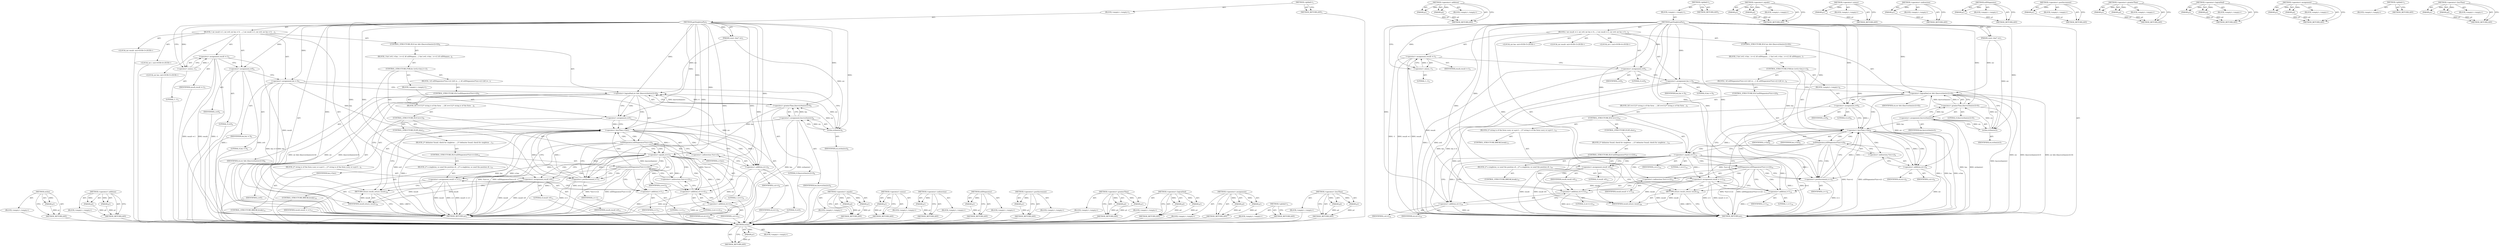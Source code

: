 digraph "&lt;operator&gt;.lessThan" {
vulnerable_118 [label=<(METHOD,strlen)>];
vulnerable_119 [label=<(PARAM,p1)>];
vulnerable_120 [label=<(BLOCK,&lt;empty&gt;,&lt;empty&gt;)>];
vulnerable_121 [label=<(METHOD_RETURN,ANY)>];
vulnerable_139 [label=<(METHOD,&lt;operator&gt;.addition)>];
vulnerable_140 [label=<(PARAM,p1)>];
vulnerable_141 [label=<(PARAM,p2)>];
vulnerable_142 [label=<(BLOCK,&lt;empty&gt;,&lt;empty&gt;)>];
vulnerable_143 [label=<(METHOD_RETURN,ANY)>];
vulnerable_6 [label=<(METHOD,&lt;global&gt;)<SUB>1</SUB>>];
vulnerable_7 [label=<(BLOCK,&lt;empty&gt;,&lt;empty&gt;)<SUB>1</SUB>>];
vulnerable_8 [label=<(METHOD,getSingletonPos)<SUB>1</SUB>>];
vulnerable_9 [label=<(PARAM,const char* str)<SUB>1</SUB>>];
vulnerable_10 [label=<(BLOCK,{
 	int result =-1;
 	int i=0;
 	int len = 0;
 ...,{
 	int result =-1;
 	int i=0;
 	int len = 0;
 ...)<SUB>2</SUB>>];
vulnerable_11 [label="<(LOCAL,int result: int)<SUB>3</SUB>>"];
vulnerable_12 [label=<(&lt;operator&gt;.assignment,result =-1)<SUB>3</SUB>>];
vulnerable_13 [label=<(IDENTIFIER,result,result =-1)<SUB>3</SUB>>];
vulnerable_14 [label=<(&lt;operator&gt;.minus,-1)<SUB>3</SUB>>];
vulnerable_15 [label=<(LITERAL,1,-1)<SUB>3</SUB>>];
vulnerable_16 [label="<(LOCAL,int i: int)<SUB>4</SUB>>"];
vulnerable_17 [label=<(&lt;operator&gt;.assignment,i=0)<SUB>4</SUB>>];
vulnerable_18 [label=<(IDENTIFIER,i,i=0)<SUB>4</SUB>>];
vulnerable_19 [label=<(LITERAL,0,i=0)<SUB>4</SUB>>];
vulnerable_20 [label="<(LOCAL,int len: int)<SUB>5</SUB>>"];
vulnerable_21 [label=<(&lt;operator&gt;.assignment,len = 0)<SUB>5</SUB>>];
vulnerable_22 [label=<(IDENTIFIER,len,len = 0)<SUB>5</SUB>>];
vulnerable_23 [label=<(LITERAL,0,len = 0)<SUB>5</SUB>>];
vulnerable_24 [label=<(CONTROL_STRUCTURE,IF,if (str &amp;&amp; ((len=strlen(str))&gt;0)))<SUB>6</SUB>>];
vulnerable_25 [label=<(&lt;operator&gt;.logicalAnd,str &amp;&amp; ((len=strlen(str))&gt;0))<SUB>6</SUB>>];
vulnerable_26 [label=<(IDENTIFIER,str,str &amp;&amp; ((len=strlen(str))&gt;0))<SUB>6</SUB>>];
vulnerable_27 [label=<(&lt;operator&gt;.greaterThan,(len=strlen(str))&gt;0)<SUB>6</SUB>>];
vulnerable_28 [label=<(&lt;operator&gt;.assignment,len=strlen(str))<SUB>6</SUB>>];
vulnerable_29 [label=<(IDENTIFIER,len,len=strlen(str))<SUB>6</SUB>>];
vulnerable_30 [label=<(strlen,strlen(str))<SUB>6</SUB>>];
vulnerable_31 [label=<(IDENTIFIER,str,strlen(str))<SUB>6</SUB>>];
vulnerable_32 [label=<(LITERAL,0,(len=strlen(str))&gt;0)<SUB>6</SUB>>];
vulnerable_33 [label=<(BLOCK,{
 		for( i=0; i&lt;len ; i++){
 			if( isIDSepara...,{
 		for( i=0; i&lt;len ; i++){
 			if( isIDSepara...)<SUB>6</SUB>>];
vulnerable_34 [label=<(CONTROL_STRUCTURE,FOR,for (i=0;i&lt;len;i++))<SUB>7</SUB>>];
vulnerable_35 [label=<(BLOCK,&lt;empty&gt;,&lt;empty&gt;)<SUB>7</SUB>>];
vulnerable_36 [label=<(&lt;operator&gt;.assignment,i=0)<SUB>7</SUB>>];
vulnerable_37 [label=<(IDENTIFIER,i,i=0)<SUB>7</SUB>>];
vulnerable_38 [label=<(LITERAL,0,i=0)<SUB>7</SUB>>];
vulnerable_39 [label=<(&lt;operator&gt;.lessThan,i&lt;len)<SUB>7</SUB>>];
vulnerable_40 [label=<(IDENTIFIER,i,i&lt;len)<SUB>7</SUB>>];
vulnerable_41 [label=<(IDENTIFIER,len,i&lt;len)<SUB>7</SUB>>];
vulnerable_42 [label=<(&lt;operator&gt;.postIncrement,i++)<SUB>7</SUB>>];
vulnerable_43 [label=<(IDENTIFIER,i,i++)<SUB>7</SUB>>];
vulnerable_44 [label=<(BLOCK,{
 			if( isIDSeparator(*(str+i)) ){
				if( i=...,{
 			if( isIDSeparator(*(str+i)) ){
				if( i=...)<SUB>7</SUB>>];
vulnerable_45 [label=<(CONTROL_STRUCTURE,IF,if (isIDSeparator(*(str+i))))<SUB>8</SUB>>];
vulnerable_46 [label=<(isIDSeparator,isIDSeparator(*(str+i)))<SUB>8</SUB>>];
vulnerable_47 [label=<(&lt;operator&gt;.indirection,*(str+i))<SUB>8</SUB>>];
vulnerable_48 [label=<(&lt;operator&gt;.addition,str+i)<SUB>8</SUB>>];
vulnerable_49 [label=<(IDENTIFIER,str,str+i)<SUB>8</SUB>>];
vulnerable_50 [label=<(IDENTIFIER,i,str+i)<SUB>8</SUB>>];
vulnerable_51 [label=<(BLOCK,{
				if( i==1){
					/* string is of the form ...,{
				if( i==1){
					/* string is of the form ...)<SUB>8</SUB>>];
vulnerable_52 [label=<(CONTROL_STRUCTURE,IF,if (i==1))<SUB>9</SUB>>];
vulnerable_53 [label=<(&lt;operator&gt;.equals,i==1)<SUB>9</SUB>>];
vulnerable_54 [label=<(IDENTIFIER,i,i==1)<SUB>9</SUB>>];
vulnerable_55 [label=<(LITERAL,1,i==1)<SUB>9</SUB>>];
vulnerable_56 [label=<(BLOCK,{
					/* string is of the form x-avy or a-prv1...,{
					/* string is of the form x-avy or a-prv1...)<SUB>9</SUB>>];
vulnerable_57 [label=<(&lt;operator&gt;.assignment,result =0)<SUB>11</SUB>>];
vulnerable_58 [label=<(IDENTIFIER,result,result =0)<SUB>11</SUB>>];
vulnerable_59 [label=<(LITERAL,0,result =0)<SUB>11</SUB>>];
vulnerable_60 [label=<(CONTROL_STRUCTURE,BREAK,break;)<SUB>12</SUB>>];
vulnerable_61 [label=<(CONTROL_STRUCTURE,ELSE,else)<SUB>13</SUB>>];
vulnerable_62 [label=<(BLOCK,{
					/* delimiter found; check for singleton ...,{
					/* delimiter found; check for singleton ...)<SUB>13</SUB>>];
vulnerable_63 [label=<(CONTROL_STRUCTURE,IF,if (isIDSeparator(*(str+i+2))))<SUB>15</SUB>>];
vulnerable_64 [label=<(isIDSeparator,isIDSeparator(*(str+i+2)))<SUB>15</SUB>>];
vulnerable_65 [label=<(&lt;operator&gt;.indirection,*(str+i+2))<SUB>15</SUB>>];
vulnerable_66 [label=<(&lt;operator&gt;.addition,str+i+2)<SUB>15</SUB>>];
vulnerable_67 [label=<(&lt;operator&gt;.addition,str+i)<SUB>15</SUB>>];
vulnerable_68 [label=<(IDENTIFIER,str,str+i)<SUB>15</SUB>>];
vulnerable_69 [label=<(IDENTIFIER,i,str+i)<SUB>15</SUB>>];
vulnerable_70 [label=<(LITERAL,2,str+i+2)<SUB>15</SUB>>];
vulnerable_71 [label=<(BLOCK,{
						/* a singleton; so send the position of...,{
						/* a singleton; so send the position of...)<SUB>15</SUB>>];
vulnerable_72 [label=<(&lt;operator&gt;.assignment,result = i+1)<SUB>17</SUB>>];
vulnerable_73 [label=<(IDENTIFIER,result,result = i+1)<SUB>17</SUB>>];
vulnerable_74 [label=<(&lt;operator&gt;.addition,i+1)<SUB>17</SUB>>];
vulnerable_75 [label=<(IDENTIFIER,i,i+1)<SUB>17</SUB>>];
vulnerable_76 [label=<(LITERAL,1,i+1)<SUB>17</SUB>>];
vulnerable_77 [label=<(CONTROL_STRUCTURE,BREAK,break;)<SUB>18</SUB>>];
vulnerable_78 [label=<(RETURN,return result;,return result;)<SUB>24</SUB>>];
vulnerable_79 [label=<(IDENTIFIER,result,return result;)<SUB>24</SUB>>];
vulnerable_80 [label=<(METHOD_RETURN,int)<SUB>1</SUB>>];
vulnerable_82 [label=<(METHOD_RETURN,ANY)<SUB>1</SUB>>];
vulnerable_144 [label=<(METHOD,&lt;operator&gt;.equals)>];
vulnerable_145 [label=<(PARAM,p1)>];
vulnerable_146 [label=<(PARAM,p2)>];
vulnerable_147 [label=<(BLOCK,&lt;empty&gt;,&lt;empty&gt;)>];
vulnerable_148 [label=<(METHOD_RETURN,ANY)>];
vulnerable_104 [label=<(METHOD,&lt;operator&gt;.minus)>];
vulnerable_105 [label=<(PARAM,p1)>];
vulnerable_106 [label=<(BLOCK,&lt;empty&gt;,&lt;empty&gt;)>];
vulnerable_107 [label=<(METHOD_RETURN,ANY)>];
vulnerable_135 [label=<(METHOD,&lt;operator&gt;.indirection)>];
vulnerable_136 [label=<(PARAM,p1)>];
vulnerable_137 [label=<(BLOCK,&lt;empty&gt;,&lt;empty&gt;)>];
vulnerable_138 [label=<(METHOD_RETURN,ANY)>];
vulnerable_131 [label=<(METHOD,isIDSeparator)>];
vulnerable_132 [label=<(PARAM,p1)>];
vulnerable_133 [label=<(BLOCK,&lt;empty&gt;,&lt;empty&gt;)>];
vulnerable_134 [label=<(METHOD_RETURN,ANY)>];
vulnerable_127 [label=<(METHOD,&lt;operator&gt;.postIncrement)>];
vulnerable_128 [label=<(PARAM,p1)>];
vulnerable_129 [label=<(BLOCK,&lt;empty&gt;,&lt;empty&gt;)>];
vulnerable_130 [label=<(METHOD_RETURN,ANY)>];
vulnerable_113 [label=<(METHOD,&lt;operator&gt;.greaterThan)>];
vulnerable_114 [label=<(PARAM,p1)>];
vulnerable_115 [label=<(PARAM,p2)>];
vulnerable_116 [label=<(BLOCK,&lt;empty&gt;,&lt;empty&gt;)>];
vulnerable_117 [label=<(METHOD_RETURN,ANY)>];
vulnerable_108 [label=<(METHOD,&lt;operator&gt;.logicalAnd)>];
vulnerable_109 [label=<(PARAM,p1)>];
vulnerable_110 [label=<(PARAM,p2)>];
vulnerable_111 [label=<(BLOCK,&lt;empty&gt;,&lt;empty&gt;)>];
vulnerable_112 [label=<(METHOD_RETURN,ANY)>];
vulnerable_99 [label=<(METHOD,&lt;operator&gt;.assignment)>];
vulnerable_100 [label=<(PARAM,p1)>];
vulnerable_101 [label=<(PARAM,p2)>];
vulnerable_102 [label=<(BLOCK,&lt;empty&gt;,&lt;empty&gt;)>];
vulnerable_103 [label=<(METHOD_RETURN,ANY)>];
vulnerable_93 [label=<(METHOD,&lt;global&gt;)<SUB>1</SUB>>];
vulnerable_94 [label=<(BLOCK,&lt;empty&gt;,&lt;empty&gt;)>];
vulnerable_95 [label=<(METHOD_RETURN,ANY)>];
vulnerable_122 [label=<(METHOD,&lt;operator&gt;.lessThan)>];
vulnerable_123 [label=<(PARAM,p1)>];
vulnerable_124 [label=<(PARAM,p2)>];
vulnerable_125 [label=<(BLOCK,&lt;empty&gt;,&lt;empty&gt;)>];
vulnerable_126 [label=<(METHOD_RETURN,ANY)>];
fixed_118 [label=<(METHOD,strlen)>];
fixed_119 [label=<(PARAM,p1)>];
fixed_120 [label=<(BLOCK,&lt;empty&gt;,&lt;empty&gt;)>];
fixed_121 [label=<(METHOD_RETURN,ANY)>];
fixed_139 [label=<(METHOD,&lt;operator&gt;.addition)>];
fixed_140 [label=<(PARAM,p1)>];
fixed_141 [label=<(PARAM,p2)>];
fixed_142 [label=<(BLOCK,&lt;empty&gt;,&lt;empty&gt;)>];
fixed_143 [label=<(METHOD_RETURN,ANY)>];
fixed_6 [label=<(METHOD,&lt;global&gt;)<SUB>1</SUB>>];
fixed_7 [label=<(BLOCK,&lt;empty&gt;,&lt;empty&gt;)<SUB>1</SUB>>];
fixed_8 [label=<(METHOD,getSingletonPos)<SUB>1</SUB>>];
fixed_9 [label=<(PARAM,const char* str)<SUB>1</SUB>>];
fixed_10 [label=<(BLOCK,{
 	int result =-1;
 	int i=0;
 	int len = 0;

...,{
 	int result =-1;
 	int i=0;
 	int len = 0;

...)<SUB>2</SUB>>];
fixed_11 [label="<(LOCAL,int result: int)<SUB>3</SUB>>"];
fixed_12 [label=<(&lt;operator&gt;.assignment,result =-1)<SUB>3</SUB>>];
fixed_13 [label=<(IDENTIFIER,result,result =-1)<SUB>3</SUB>>];
fixed_14 [label=<(&lt;operator&gt;.minus,-1)<SUB>3</SUB>>];
fixed_15 [label=<(LITERAL,1,-1)<SUB>3</SUB>>];
fixed_16 [label="<(LOCAL,int i: int)<SUB>4</SUB>>"];
fixed_17 [label=<(&lt;operator&gt;.assignment,i=0)<SUB>4</SUB>>];
fixed_18 [label=<(IDENTIFIER,i,i=0)<SUB>4</SUB>>];
fixed_19 [label=<(LITERAL,0,i=0)<SUB>4</SUB>>];
fixed_20 [label="<(LOCAL,int len: int)<SUB>5</SUB>>"];
fixed_21 [label=<(&lt;operator&gt;.assignment,len = 0)<SUB>5</SUB>>];
fixed_22 [label=<(IDENTIFIER,len,len = 0)<SUB>5</SUB>>];
fixed_23 [label=<(LITERAL,0,len = 0)<SUB>5</SUB>>];
fixed_24 [label=<(CONTROL_STRUCTURE,IF,if (str &amp;&amp; ((len=strlen(str))&gt;0)))<SUB>7</SUB>>];
fixed_25 [label=<(&lt;operator&gt;.logicalAnd,str &amp;&amp; ((len=strlen(str))&gt;0))<SUB>7</SUB>>];
fixed_26 [label=<(IDENTIFIER,str,str &amp;&amp; ((len=strlen(str))&gt;0))<SUB>7</SUB>>];
fixed_27 [label=<(&lt;operator&gt;.greaterThan,(len=strlen(str))&gt;0)<SUB>7</SUB>>];
fixed_28 [label=<(&lt;operator&gt;.assignment,len=strlen(str))<SUB>7</SUB>>];
fixed_29 [label=<(IDENTIFIER,len,len=strlen(str))<SUB>7</SUB>>];
fixed_30 [label=<(strlen,strlen(str))<SUB>7</SUB>>];
fixed_31 [label=<(IDENTIFIER,str,strlen(str))<SUB>7</SUB>>];
fixed_32 [label=<(LITERAL,0,(len=strlen(str))&gt;0)<SUB>7</SUB>>];
fixed_33 [label=<(BLOCK,{
 		for( i=0; i&lt;len ; i++){
 			if( isIDSepara...,{
 		for( i=0; i&lt;len ; i++){
 			if( isIDSepara...)<SUB>7</SUB>>];
fixed_34 [label=<(CONTROL_STRUCTURE,FOR,for (i=0;i&lt;len;i++))<SUB>8</SUB>>];
fixed_35 [label=<(BLOCK,&lt;empty&gt;,&lt;empty&gt;)<SUB>8</SUB>>];
fixed_36 [label=<(&lt;operator&gt;.assignment,i=0)<SUB>8</SUB>>];
fixed_37 [label=<(IDENTIFIER,i,i=0)<SUB>8</SUB>>];
fixed_38 [label=<(LITERAL,0,i=0)<SUB>8</SUB>>];
fixed_39 [label=<(&lt;operator&gt;.lessThan,i&lt;len)<SUB>8</SUB>>];
fixed_40 [label=<(IDENTIFIER,i,i&lt;len)<SUB>8</SUB>>];
fixed_41 [label=<(IDENTIFIER,len,i&lt;len)<SUB>8</SUB>>];
fixed_42 [label=<(&lt;operator&gt;.postIncrement,i++)<SUB>8</SUB>>];
fixed_43 [label=<(IDENTIFIER,i,i++)<SUB>8</SUB>>];
fixed_44 [label=<(BLOCK,{
 			if( isIDSeparator(*(str+i)) ){
				if( i=...,{
 			if( isIDSeparator(*(str+i)) ){
				if( i=...)<SUB>8</SUB>>];
fixed_45 [label=<(CONTROL_STRUCTURE,IF,if (isIDSeparator(*(str+i))))<SUB>9</SUB>>];
fixed_46 [label=<(isIDSeparator,isIDSeparator(*(str+i)))<SUB>9</SUB>>];
fixed_47 [label=<(&lt;operator&gt;.indirection,*(str+i))<SUB>9</SUB>>];
fixed_48 [label=<(&lt;operator&gt;.addition,str+i)<SUB>9</SUB>>];
fixed_49 [label=<(IDENTIFIER,str,str+i)<SUB>9</SUB>>];
fixed_50 [label=<(IDENTIFIER,i,str+i)<SUB>9</SUB>>];
fixed_51 [label=<(BLOCK,{
				if( i==1){
					/* string is of the form ...,{
				if( i==1){
					/* string is of the form ...)<SUB>9</SUB>>];
fixed_52 [label=<(CONTROL_STRUCTURE,IF,if (i==1))<SUB>10</SUB>>];
fixed_53 [label=<(&lt;operator&gt;.equals,i==1)<SUB>10</SUB>>];
fixed_54 [label=<(IDENTIFIER,i,i==1)<SUB>10</SUB>>];
fixed_55 [label=<(LITERAL,1,i==1)<SUB>10</SUB>>];
fixed_56 [label=<(BLOCK,{
					/* string is of the form x-avy or a-prv1...,{
					/* string is of the form x-avy or a-prv1...)<SUB>10</SUB>>];
fixed_57 [label=<(&lt;operator&gt;.assignment,result =0)<SUB>12</SUB>>];
fixed_58 [label=<(IDENTIFIER,result,result =0)<SUB>12</SUB>>];
fixed_59 [label=<(LITERAL,0,result =0)<SUB>12</SUB>>];
fixed_60 [label=<(CONTROL_STRUCTURE,BREAK,break;)<SUB>13</SUB>>];
fixed_61 [label=<(CONTROL_STRUCTURE,ELSE,else)<SUB>14</SUB>>];
fixed_62 [label=<(BLOCK,{
					/* delimiter found; check for singleton ...,{
					/* delimiter found; check for singleton ...)<SUB>14</SUB>>];
fixed_63 [label=<(CONTROL_STRUCTURE,IF,if (isIDSeparator(*(str+i+2))))<SUB>16</SUB>>];
fixed_64 [label=<(isIDSeparator,isIDSeparator(*(str+i+2)))<SUB>16</SUB>>];
fixed_65 [label=<(&lt;operator&gt;.indirection,*(str+i+2))<SUB>16</SUB>>];
fixed_66 [label=<(&lt;operator&gt;.addition,str+i+2)<SUB>16</SUB>>];
fixed_67 [label=<(&lt;operator&gt;.addition,str+i)<SUB>16</SUB>>];
fixed_68 [label=<(IDENTIFIER,str,str+i)<SUB>16</SUB>>];
fixed_69 [label=<(IDENTIFIER,i,str+i)<SUB>16</SUB>>];
fixed_70 [label=<(LITERAL,2,str+i+2)<SUB>16</SUB>>];
fixed_71 [label=<(BLOCK,{
						/* a singleton; so send the position of...,{
						/* a singleton; so send the position of...)<SUB>16</SUB>>];
fixed_72 [label=<(&lt;operator&gt;.assignment,result = i+1)<SUB>18</SUB>>];
fixed_73 [label=<(IDENTIFIER,result,result = i+1)<SUB>18</SUB>>];
fixed_74 [label=<(&lt;operator&gt;.addition,i+1)<SUB>18</SUB>>];
fixed_75 [label=<(IDENTIFIER,i,i+1)<SUB>18</SUB>>];
fixed_76 [label=<(LITERAL,1,i+1)<SUB>18</SUB>>];
fixed_77 [label=<(CONTROL_STRUCTURE,BREAK,break;)<SUB>19</SUB>>];
fixed_78 [label=<(RETURN,return result;,return result;)<SUB>26</SUB>>];
fixed_79 [label=<(IDENTIFIER,result,return result;)<SUB>26</SUB>>];
fixed_80 [label=<(METHOD_RETURN,int)<SUB>1</SUB>>];
fixed_82 [label=<(METHOD_RETURN,ANY)<SUB>1</SUB>>];
fixed_144 [label=<(METHOD,&lt;operator&gt;.equals)>];
fixed_145 [label=<(PARAM,p1)>];
fixed_146 [label=<(PARAM,p2)>];
fixed_147 [label=<(BLOCK,&lt;empty&gt;,&lt;empty&gt;)>];
fixed_148 [label=<(METHOD_RETURN,ANY)>];
fixed_104 [label=<(METHOD,&lt;operator&gt;.minus)>];
fixed_105 [label=<(PARAM,p1)>];
fixed_106 [label=<(BLOCK,&lt;empty&gt;,&lt;empty&gt;)>];
fixed_107 [label=<(METHOD_RETURN,ANY)>];
fixed_135 [label=<(METHOD,&lt;operator&gt;.indirection)>];
fixed_136 [label=<(PARAM,p1)>];
fixed_137 [label=<(BLOCK,&lt;empty&gt;,&lt;empty&gt;)>];
fixed_138 [label=<(METHOD_RETURN,ANY)>];
fixed_131 [label=<(METHOD,isIDSeparator)>];
fixed_132 [label=<(PARAM,p1)>];
fixed_133 [label=<(BLOCK,&lt;empty&gt;,&lt;empty&gt;)>];
fixed_134 [label=<(METHOD_RETURN,ANY)>];
fixed_127 [label=<(METHOD,&lt;operator&gt;.postIncrement)>];
fixed_128 [label=<(PARAM,p1)>];
fixed_129 [label=<(BLOCK,&lt;empty&gt;,&lt;empty&gt;)>];
fixed_130 [label=<(METHOD_RETURN,ANY)>];
fixed_113 [label=<(METHOD,&lt;operator&gt;.greaterThan)>];
fixed_114 [label=<(PARAM,p1)>];
fixed_115 [label=<(PARAM,p2)>];
fixed_116 [label=<(BLOCK,&lt;empty&gt;,&lt;empty&gt;)>];
fixed_117 [label=<(METHOD_RETURN,ANY)>];
fixed_108 [label=<(METHOD,&lt;operator&gt;.logicalAnd)>];
fixed_109 [label=<(PARAM,p1)>];
fixed_110 [label=<(PARAM,p2)>];
fixed_111 [label=<(BLOCK,&lt;empty&gt;,&lt;empty&gt;)>];
fixed_112 [label=<(METHOD_RETURN,ANY)>];
fixed_99 [label=<(METHOD,&lt;operator&gt;.assignment)>];
fixed_100 [label=<(PARAM,p1)>];
fixed_101 [label=<(PARAM,p2)>];
fixed_102 [label=<(BLOCK,&lt;empty&gt;,&lt;empty&gt;)>];
fixed_103 [label=<(METHOD_RETURN,ANY)>];
fixed_93 [label=<(METHOD,&lt;global&gt;)<SUB>1</SUB>>];
fixed_94 [label=<(BLOCK,&lt;empty&gt;,&lt;empty&gt;)>];
fixed_95 [label=<(METHOD_RETURN,ANY)>];
fixed_122 [label=<(METHOD,&lt;operator&gt;.lessThan)>];
fixed_123 [label=<(PARAM,p1)>];
fixed_124 [label=<(PARAM,p2)>];
fixed_125 [label=<(BLOCK,&lt;empty&gt;,&lt;empty&gt;)>];
fixed_126 [label=<(METHOD_RETURN,ANY)>];
vulnerable_118 -> vulnerable_119  [key=0, label="AST: "];
vulnerable_118 -> vulnerable_119  [key=1, label="DDG: "];
vulnerable_118 -> vulnerable_120  [key=0, label="AST: "];
vulnerable_118 -> vulnerable_121  [key=0, label="AST: "];
vulnerable_118 -> vulnerable_121  [key=1, label="CFG: "];
vulnerable_119 -> vulnerable_121  [key=0, label="DDG: p1"];
vulnerable_120 -> fixed_118  [key=0];
vulnerable_121 -> fixed_118  [key=0];
vulnerable_139 -> vulnerable_140  [key=0, label="AST: "];
vulnerable_139 -> vulnerable_140  [key=1, label="DDG: "];
vulnerable_139 -> vulnerable_142  [key=0, label="AST: "];
vulnerable_139 -> vulnerable_141  [key=0, label="AST: "];
vulnerable_139 -> vulnerable_141  [key=1, label="DDG: "];
vulnerable_139 -> vulnerable_143  [key=0, label="AST: "];
vulnerable_139 -> vulnerable_143  [key=1, label="CFG: "];
vulnerable_140 -> vulnerable_143  [key=0, label="DDG: p1"];
vulnerable_141 -> vulnerable_143  [key=0, label="DDG: p2"];
vulnerable_142 -> fixed_118  [key=0];
vulnerable_143 -> fixed_118  [key=0];
vulnerable_6 -> vulnerable_7  [key=0, label="AST: "];
vulnerable_6 -> vulnerable_82  [key=0, label="AST: "];
vulnerable_6 -> vulnerable_82  [key=1, label="CFG: "];
vulnerable_7 -> vulnerable_8  [key=0, label="AST: "];
vulnerable_8 -> vulnerable_9  [key=0, label="AST: "];
vulnerable_8 -> vulnerable_9  [key=1, label="DDG: "];
vulnerable_8 -> vulnerable_10  [key=0, label="AST: "];
vulnerable_8 -> vulnerable_80  [key=0, label="AST: "];
vulnerable_8 -> vulnerable_14  [key=0, label="CFG: "];
vulnerable_8 -> vulnerable_14  [key=1, label="DDG: "];
vulnerable_8 -> vulnerable_17  [key=0, label="DDG: "];
vulnerable_8 -> vulnerable_21  [key=0, label="DDG: "];
vulnerable_8 -> vulnerable_79  [key=0, label="DDG: "];
vulnerable_8 -> vulnerable_25  [key=0, label="DDG: "];
vulnerable_8 -> vulnerable_27  [key=0, label="DDG: "];
vulnerable_8 -> vulnerable_36  [key=0, label="DDG: "];
vulnerable_8 -> vulnerable_39  [key=0, label="DDG: "];
vulnerable_8 -> vulnerable_42  [key=0, label="DDG: "];
vulnerable_8 -> vulnerable_30  [key=0, label="DDG: "];
vulnerable_8 -> vulnerable_48  [key=0, label="DDG: "];
vulnerable_8 -> vulnerable_53  [key=0, label="DDG: "];
vulnerable_8 -> vulnerable_57  [key=0, label="DDG: "];
vulnerable_8 -> vulnerable_72  [key=0, label="DDG: "];
vulnerable_8 -> vulnerable_66  [key=0, label="DDG: "];
vulnerable_8 -> vulnerable_74  [key=0, label="DDG: "];
vulnerable_8 -> vulnerable_67  [key=0, label="DDG: "];
vulnerable_9 -> vulnerable_25  [key=0, label="DDG: str"];
vulnerable_9 -> vulnerable_30  [key=0, label="DDG: str"];
vulnerable_10 -> vulnerable_11  [key=0, label="AST: "];
vulnerable_10 -> vulnerable_12  [key=0, label="AST: "];
vulnerable_10 -> vulnerable_16  [key=0, label="AST: "];
vulnerable_10 -> vulnerable_17  [key=0, label="AST: "];
vulnerable_10 -> vulnerable_20  [key=0, label="AST: "];
vulnerable_10 -> vulnerable_21  [key=0, label="AST: "];
vulnerable_10 -> vulnerable_24  [key=0, label="AST: "];
vulnerable_10 -> vulnerable_78  [key=0, label="AST: "];
vulnerable_11 -> fixed_118  [key=0];
vulnerable_12 -> vulnerable_13  [key=0, label="AST: "];
vulnerable_12 -> vulnerable_14  [key=0, label="AST: "];
vulnerable_12 -> vulnerable_17  [key=0, label="CFG: "];
vulnerable_12 -> vulnerable_80  [key=0, label="DDG: result"];
vulnerable_12 -> vulnerable_80  [key=1, label="DDG: -1"];
vulnerable_12 -> vulnerable_80  [key=2, label="DDG: result =-1"];
vulnerable_12 -> vulnerable_79  [key=0, label="DDG: result"];
vulnerable_13 -> fixed_118  [key=0];
vulnerable_14 -> vulnerable_15  [key=0, label="AST: "];
vulnerable_14 -> vulnerable_12  [key=0, label="CFG: "];
vulnerable_14 -> vulnerable_12  [key=1, label="DDG: 1"];
vulnerable_15 -> fixed_118  [key=0];
vulnerable_16 -> fixed_118  [key=0];
vulnerable_17 -> vulnerable_18  [key=0, label="AST: "];
vulnerable_17 -> vulnerable_19  [key=0, label="AST: "];
vulnerable_17 -> vulnerable_21  [key=0, label="CFG: "];
vulnerable_17 -> vulnerable_80  [key=0, label="DDG: i"];
vulnerable_17 -> vulnerable_80  [key=1, label="DDG: i=0"];
vulnerable_18 -> fixed_118  [key=0];
vulnerable_19 -> fixed_118  [key=0];
vulnerable_20 -> fixed_118  [key=0];
vulnerable_21 -> vulnerable_22  [key=0, label="AST: "];
vulnerable_21 -> vulnerable_23  [key=0, label="AST: "];
vulnerable_21 -> vulnerable_25  [key=0, label="CFG: "];
vulnerable_21 -> vulnerable_30  [key=0, label="CFG: "];
vulnerable_21 -> vulnerable_80  [key=0, label="DDG: len"];
vulnerable_21 -> vulnerable_80  [key=1, label="DDG: len = 0"];
vulnerable_21 -> vulnerable_39  [key=0, label="DDG: len"];
vulnerable_22 -> fixed_118  [key=0];
vulnerable_23 -> fixed_118  [key=0];
vulnerable_24 -> vulnerable_25  [key=0, label="AST: "];
vulnerable_24 -> vulnerable_33  [key=0, label="AST: "];
vulnerable_25 -> vulnerable_26  [key=0, label="AST: "];
vulnerable_25 -> vulnerable_27  [key=0, label="AST: "];
vulnerable_25 -> vulnerable_36  [key=0, label="CFG: "];
vulnerable_25 -> vulnerable_36  [key=1, label="CDG: "];
vulnerable_25 -> vulnerable_78  [key=0, label="CFG: "];
vulnerable_25 -> vulnerable_80  [key=0, label="DDG: str"];
vulnerable_25 -> vulnerable_80  [key=1, label="DDG: (len=strlen(str))&gt;0"];
vulnerable_25 -> vulnerable_80  [key=2, label="DDG: str &amp;&amp; ((len=strlen(str))&gt;0)"];
vulnerable_25 -> vulnerable_48  [key=0, label="DDG: str"];
vulnerable_25 -> vulnerable_39  [key=0, label="CDG: "];
vulnerable_26 -> fixed_118  [key=0];
vulnerable_27 -> vulnerable_28  [key=0, label="AST: "];
vulnerable_27 -> vulnerable_32  [key=0, label="AST: "];
vulnerable_27 -> vulnerable_25  [key=0, label="CFG: "];
vulnerable_27 -> vulnerable_25  [key=1, label="DDG: len=strlen(str)"];
vulnerable_27 -> vulnerable_25  [key=2, label="DDG: 0"];
vulnerable_27 -> vulnerable_80  [key=0, label="DDG: len=strlen(str)"];
vulnerable_28 -> vulnerable_29  [key=0, label="AST: "];
vulnerable_28 -> vulnerable_30  [key=0, label="AST: "];
vulnerable_28 -> vulnerable_27  [key=0, label="CFG: "];
vulnerable_28 -> vulnerable_27  [key=1, label="DDG: len"];
vulnerable_28 -> vulnerable_80  [key=0, label="DDG: len"];
vulnerable_28 -> vulnerable_80  [key=1, label="DDG: strlen(str)"];
vulnerable_28 -> vulnerable_39  [key=0, label="DDG: len"];
vulnerable_29 -> fixed_118  [key=0];
vulnerable_30 -> vulnerable_31  [key=0, label="AST: "];
vulnerable_30 -> vulnerable_28  [key=0, label="CFG: "];
vulnerable_30 -> vulnerable_28  [key=1, label="DDG: str"];
vulnerable_30 -> vulnerable_25  [key=0, label="DDG: str"];
vulnerable_30 -> vulnerable_27  [key=0, label="DDG: str"];
vulnerable_31 -> fixed_118  [key=0];
vulnerable_32 -> fixed_118  [key=0];
vulnerable_33 -> vulnerable_34  [key=0, label="AST: "];
vulnerable_34 -> vulnerable_35  [key=0, label="AST: "];
vulnerable_34 -> vulnerable_39  [key=0, label="AST: "];
vulnerable_34 -> vulnerable_42  [key=0, label="AST: "];
vulnerable_34 -> vulnerable_44  [key=0, label="AST: "];
vulnerable_35 -> vulnerable_36  [key=0, label="AST: "];
vulnerable_36 -> vulnerable_37  [key=0, label="AST: "];
vulnerable_36 -> vulnerable_38  [key=0, label="AST: "];
vulnerable_36 -> vulnerable_39  [key=0, label="CFG: "];
vulnerable_36 -> vulnerable_39  [key=1, label="DDG: i"];
vulnerable_36 -> vulnerable_80  [key=0, label="DDG: i=0"];
vulnerable_37 -> fixed_118  [key=0];
vulnerable_38 -> fixed_118  [key=0];
vulnerable_39 -> vulnerable_40  [key=0, label="AST: "];
vulnerable_39 -> vulnerable_41  [key=0, label="AST: "];
vulnerable_39 -> vulnerable_48  [key=0, label="CFG: "];
vulnerable_39 -> vulnerable_48  [key=1, label="DDG: i"];
vulnerable_39 -> vulnerable_48  [key=2, label="CDG: "];
vulnerable_39 -> vulnerable_78  [key=0, label="CFG: "];
vulnerable_39 -> vulnerable_80  [key=0, label="DDG: i"];
vulnerable_39 -> vulnerable_80  [key=1, label="DDG: len"];
vulnerable_39 -> vulnerable_80  [key=2, label="DDG: i&lt;len"];
vulnerable_39 -> vulnerable_42  [key=0, label="DDG: i"];
vulnerable_39 -> vulnerable_53  [key=0, label="DDG: i"];
vulnerable_39 -> vulnerable_47  [key=0, label="CDG: "];
vulnerable_39 -> vulnerable_46  [key=0, label="CDG: "];
vulnerable_40 -> fixed_118  [key=0];
vulnerable_41 -> fixed_118  [key=0];
vulnerable_42 -> vulnerable_43  [key=0, label="AST: "];
vulnerable_42 -> vulnerable_39  [key=0, label="CFG: "];
vulnerable_42 -> vulnerable_39  [key=1, label="DDG: i"];
vulnerable_42 -> vulnerable_80  [key=0, label="DDG: i++"];
vulnerable_43 -> fixed_118  [key=0];
vulnerable_44 -> vulnerable_45  [key=0, label="AST: "];
vulnerable_45 -> vulnerable_46  [key=0, label="AST: "];
vulnerable_45 -> vulnerable_51  [key=0, label="AST: "];
vulnerable_46 -> vulnerable_47  [key=0, label="AST: "];
vulnerable_46 -> vulnerable_53  [key=0, label="CFG: "];
vulnerable_46 -> vulnerable_53  [key=1, label="CDG: "];
vulnerable_46 -> vulnerable_42  [key=0, label="CFG: "];
vulnerable_46 -> vulnerable_42  [key=1, label="CDG: "];
vulnerable_46 -> vulnerable_80  [key=0, label="DDG: *(str+i)"];
vulnerable_46 -> vulnerable_80  [key=1, label="DDG: isIDSeparator(*(str+i))"];
vulnerable_46 -> vulnerable_66  [key=0, label="DDG: *(str+i)"];
vulnerable_46 -> vulnerable_39  [key=0, label="CDG: "];
vulnerable_47 -> vulnerable_48  [key=0, label="AST: "];
vulnerable_47 -> vulnerable_46  [key=0, label="CFG: "];
vulnerable_48 -> vulnerable_49  [key=0, label="AST: "];
vulnerable_48 -> vulnerable_50  [key=0, label="AST: "];
vulnerable_48 -> vulnerable_47  [key=0, label="CFG: "];
vulnerable_48 -> vulnerable_80  [key=0, label="DDG: str"];
vulnerable_49 -> fixed_118  [key=0];
vulnerable_50 -> fixed_118  [key=0];
vulnerable_51 -> vulnerable_52  [key=0, label="AST: "];
vulnerable_52 -> vulnerable_53  [key=0, label="AST: "];
vulnerable_52 -> vulnerable_56  [key=0, label="AST: "];
vulnerable_52 -> vulnerable_61  [key=0, label="AST: "];
vulnerable_53 -> vulnerable_54  [key=0, label="AST: "];
vulnerable_53 -> vulnerable_55  [key=0, label="AST: "];
vulnerable_53 -> vulnerable_57  [key=0, label="CFG: "];
vulnerable_53 -> vulnerable_57  [key=1, label="CDG: "];
vulnerable_53 -> vulnerable_67  [key=0, label="CFG: "];
vulnerable_53 -> vulnerable_67  [key=1, label="DDG: i"];
vulnerable_53 -> vulnerable_67  [key=2, label="CDG: "];
vulnerable_53 -> vulnerable_80  [key=0, label="DDG: i"];
vulnerable_53 -> vulnerable_80  [key=1, label="DDG: i==1"];
vulnerable_53 -> vulnerable_42  [key=0, label="DDG: i"];
vulnerable_53 -> vulnerable_72  [key=0, label="DDG: i"];
vulnerable_53 -> vulnerable_66  [key=0, label="DDG: i"];
vulnerable_53 -> vulnerable_66  [key=1, label="CDG: "];
vulnerable_53 -> vulnerable_74  [key=0, label="DDG: i"];
vulnerable_53 -> vulnerable_64  [key=0, label="CDG: "];
vulnerable_53 -> vulnerable_65  [key=0, label="CDG: "];
vulnerable_54 -> fixed_118  [key=0];
vulnerable_55 -> fixed_118  [key=0];
vulnerable_56 -> vulnerable_57  [key=0, label="AST: "];
vulnerable_56 -> vulnerable_60  [key=0, label="AST: "];
vulnerable_57 -> vulnerable_58  [key=0, label="AST: "];
vulnerable_57 -> vulnerable_59  [key=0, label="AST: "];
vulnerable_57 -> vulnerable_78  [key=0, label="CFG: "];
vulnerable_57 -> vulnerable_80  [key=0, label="DDG: result"];
vulnerable_57 -> vulnerable_80  [key=1, label="DDG: result =0"];
vulnerable_57 -> vulnerable_79  [key=0, label="DDG: result"];
vulnerable_58 -> fixed_118  [key=0];
vulnerable_59 -> fixed_118  [key=0];
vulnerable_60 -> fixed_118  [key=0];
vulnerable_61 -> vulnerable_62  [key=0, label="AST: "];
vulnerable_62 -> vulnerable_63  [key=0, label="AST: "];
vulnerable_63 -> vulnerable_64  [key=0, label="AST: "];
vulnerable_63 -> vulnerable_71  [key=0, label="AST: "];
vulnerable_64 -> vulnerable_65  [key=0, label="AST: "];
vulnerable_64 -> vulnerable_74  [key=0, label="CFG: "];
vulnerable_64 -> vulnerable_74  [key=1, label="CDG: "];
vulnerable_64 -> vulnerable_42  [key=0, label="CFG: "];
vulnerable_64 -> vulnerable_42  [key=1, label="CDG: "];
vulnerable_64 -> vulnerable_80  [key=0, label="DDG: *(str+i+2)"];
vulnerable_64 -> vulnerable_80  [key=1, label="DDG: isIDSeparator(*(str+i+2))"];
vulnerable_64 -> vulnerable_72  [key=0, label="CDG: "];
vulnerable_64 -> vulnerable_39  [key=0, label="CDG: "];
vulnerable_65 -> vulnerable_66  [key=0, label="AST: "];
vulnerable_65 -> vulnerable_64  [key=0, label="CFG: "];
vulnerable_66 -> vulnerable_67  [key=0, label="AST: "];
vulnerable_66 -> vulnerable_70  [key=0, label="AST: "];
vulnerable_66 -> vulnerable_65  [key=0, label="CFG: "];
vulnerable_66 -> vulnerable_80  [key=0, label="DDG: str+i"];
vulnerable_67 -> vulnerable_68  [key=0, label="AST: "];
vulnerable_67 -> vulnerable_69  [key=0, label="AST: "];
vulnerable_67 -> vulnerable_66  [key=0, label="CFG: "];
vulnerable_67 -> vulnerable_80  [key=0, label="DDG: str"];
vulnerable_68 -> fixed_118  [key=0];
vulnerable_69 -> fixed_118  [key=0];
vulnerable_70 -> fixed_118  [key=0];
vulnerable_71 -> vulnerable_72  [key=0, label="AST: "];
vulnerable_71 -> vulnerable_77  [key=0, label="AST: "];
vulnerable_72 -> vulnerable_73  [key=0, label="AST: "];
vulnerable_72 -> vulnerable_74  [key=0, label="AST: "];
vulnerable_72 -> vulnerable_78  [key=0, label="CFG: "];
vulnerable_72 -> vulnerable_80  [key=0, label="DDG: result"];
vulnerable_72 -> vulnerable_80  [key=1, label="DDG: i+1"];
vulnerable_72 -> vulnerable_80  [key=2, label="DDG: result = i+1"];
vulnerable_72 -> vulnerable_79  [key=0, label="DDG: result"];
vulnerable_73 -> fixed_118  [key=0];
vulnerable_74 -> vulnerable_75  [key=0, label="AST: "];
vulnerable_74 -> vulnerable_76  [key=0, label="AST: "];
vulnerable_74 -> vulnerable_72  [key=0, label="CFG: "];
vulnerable_74 -> vulnerable_80  [key=0, label="DDG: i"];
vulnerable_75 -> fixed_118  [key=0];
vulnerable_76 -> fixed_118  [key=0];
vulnerable_77 -> fixed_118  [key=0];
vulnerable_78 -> vulnerable_79  [key=0, label="AST: "];
vulnerable_78 -> vulnerable_80  [key=0, label="CFG: "];
vulnerable_78 -> vulnerable_80  [key=1, label="DDG: &lt;RET&gt;"];
vulnerable_79 -> vulnerable_78  [key=0, label="DDG: result"];
vulnerable_80 -> fixed_118  [key=0];
vulnerable_82 -> fixed_118  [key=0];
vulnerable_144 -> vulnerable_145  [key=0, label="AST: "];
vulnerable_144 -> vulnerable_145  [key=1, label="DDG: "];
vulnerable_144 -> vulnerable_147  [key=0, label="AST: "];
vulnerable_144 -> vulnerable_146  [key=0, label="AST: "];
vulnerable_144 -> vulnerable_146  [key=1, label="DDG: "];
vulnerable_144 -> vulnerable_148  [key=0, label="AST: "];
vulnerable_144 -> vulnerable_148  [key=1, label="CFG: "];
vulnerable_145 -> vulnerable_148  [key=0, label="DDG: p1"];
vulnerable_146 -> vulnerable_148  [key=0, label="DDG: p2"];
vulnerable_147 -> fixed_118  [key=0];
vulnerable_148 -> fixed_118  [key=0];
vulnerable_104 -> vulnerable_105  [key=0, label="AST: "];
vulnerable_104 -> vulnerable_105  [key=1, label="DDG: "];
vulnerable_104 -> vulnerable_106  [key=0, label="AST: "];
vulnerable_104 -> vulnerable_107  [key=0, label="AST: "];
vulnerable_104 -> vulnerable_107  [key=1, label="CFG: "];
vulnerable_105 -> vulnerable_107  [key=0, label="DDG: p1"];
vulnerable_106 -> fixed_118  [key=0];
vulnerable_107 -> fixed_118  [key=0];
vulnerable_135 -> vulnerable_136  [key=0, label="AST: "];
vulnerable_135 -> vulnerable_136  [key=1, label="DDG: "];
vulnerable_135 -> vulnerable_137  [key=0, label="AST: "];
vulnerable_135 -> vulnerable_138  [key=0, label="AST: "];
vulnerable_135 -> vulnerable_138  [key=1, label="CFG: "];
vulnerable_136 -> vulnerable_138  [key=0, label="DDG: p1"];
vulnerable_137 -> fixed_118  [key=0];
vulnerable_138 -> fixed_118  [key=0];
vulnerable_131 -> vulnerable_132  [key=0, label="AST: "];
vulnerable_131 -> vulnerable_132  [key=1, label="DDG: "];
vulnerable_131 -> vulnerable_133  [key=0, label="AST: "];
vulnerable_131 -> vulnerable_134  [key=0, label="AST: "];
vulnerable_131 -> vulnerable_134  [key=1, label="CFG: "];
vulnerable_132 -> vulnerable_134  [key=0, label="DDG: p1"];
vulnerable_133 -> fixed_118  [key=0];
vulnerable_134 -> fixed_118  [key=0];
vulnerable_127 -> vulnerable_128  [key=0, label="AST: "];
vulnerable_127 -> vulnerable_128  [key=1, label="DDG: "];
vulnerable_127 -> vulnerable_129  [key=0, label="AST: "];
vulnerable_127 -> vulnerable_130  [key=0, label="AST: "];
vulnerable_127 -> vulnerable_130  [key=1, label="CFG: "];
vulnerable_128 -> vulnerable_130  [key=0, label="DDG: p1"];
vulnerable_129 -> fixed_118  [key=0];
vulnerable_130 -> fixed_118  [key=0];
vulnerable_113 -> vulnerable_114  [key=0, label="AST: "];
vulnerable_113 -> vulnerable_114  [key=1, label="DDG: "];
vulnerable_113 -> vulnerable_116  [key=0, label="AST: "];
vulnerable_113 -> vulnerable_115  [key=0, label="AST: "];
vulnerable_113 -> vulnerable_115  [key=1, label="DDG: "];
vulnerable_113 -> vulnerable_117  [key=0, label="AST: "];
vulnerable_113 -> vulnerable_117  [key=1, label="CFG: "];
vulnerable_114 -> vulnerable_117  [key=0, label="DDG: p1"];
vulnerable_115 -> vulnerable_117  [key=0, label="DDG: p2"];
vulnerable_116 -> fixed_118  [key=0];
vulnerable_117 -> fixed_118  [key=0];
vulnerable_108 -> vulnerable_109  [key=0, label="AST: "];
vulnerable_108 -> vulnerable_109  [key=1, label="DDG: "];
vulnerable_108 -> vulnerable_111  [key=0, label="AST: "];
vulnerable_108 -> vulnerable_110  [key=0, label="AST: "];
vulnerable_108 -> vulnerable_110  [key=1, label="DDG: "];
vulnerable_108 -> vulnerable_112  [key=0, label="AST: "];
vulnerable_108 -> vulnerable_112  [key=1, label="CFG: "];
vulnerable_109 -> vulnerable_112  [key=0, label="DDG: p1"];
vulnerable_110 -> vulnerable_112  [key=0, label="DDG: p2"];
vulnerable_111 -> fixed_118  [key=0];
vulnerable_112 -> fixed_118  [key=0];
vulnerable_99 -> vulnerable_100  [key=0, label="AST: "];
vulnerable_99 -> vulnerable_100  [key=1, label="DDG: "];
vulnerable_99 -> vulnerable_102  [key=0, label="AST: "];
vulnerable_99 -> vulnerable_101  [key=0, label="AST: "];
vulnerable_99 -> vulnerable_101  [key=1, label="DDG: "];
vulnerable_99 -> vulnerable_103  [key=0, label="AST: "];
vulnerable_99 -> vulnerable_103  [key=1, label="CFG: "];
vulnerable_100 -> vulnerable_103  [key=0, label="DDG: p1"];
vulnerable_101 -> vulnerable_103  [key=0, label="DDG: p2"];
vulnerable_102 -> fixed_118  [key=0];
vulnerable_103 -> fixed_118  [key=0];
vulnerable_93 -> vulnerable_94  [key=0, label="AST: "];
vulnerable_93 -> vulnerable_95  [key=0, label="AST: "];
vulnerable_93 -> vulnerable_95  [key=1, label="CFG: "];
vulnerable_94 -> fixed_118  [key=0];
vulnerable_95 -> fixed_118  [key=0];
vulnerable_122 -> vulnerable_123  [key=0, label="AST: "];
vulnerable_122 -> vulnerable_123  [key=1, label="DDG: "];
vulnerable_122 -> vulnerable_125  [key=0, label="AST: "];
vulnerable_122 -> vulnerable_124  [key=0, label="AST: "];
vulnerable_122 -> vulnerable_124  [key=1, label="DDG: "];
vulnerable_122 -> vulnerable_126  [key=0, label="AST: "];
vulnerable_122 -> vulnerable_126  [key=1, label="CFG: "];
vulnerable_123 -> vulnerable_126  [key=0, label="DDG: p1"];
vulnerable_124 -> vulnerable_126  [key=0, label="DDG: p2"];
vulnerable_125 -> fixed_118  [key=0];
vulnerable_126 -> fixed_118  [key=0];
fixed_118 -> fixed_119  [key=0, label="AST: "];
fixed_118 -> fixed_119  [key=1, label="DDG: "];
fixed_118 -> fixed_120  [key=0, label="AST: "];
fixed_118 -> fixed_121  [key=0, label="AST: "];
fixed_118 -> fixed_121  [key=1, label="CFG: "];
fixed_119 -> fixed_121  [key=0, label="DDG: p1"];
fixed_139 -> fixed_140  [key=0, label="AST: "];
fixed_139 -> fixed_140  [key=1, label="DDG: "];
fixed_139 -> fixed_142  [key=0, label="AST: "];
fixed_139 -> fixed_141  [key=0, label="AST: "];
fixed_139 -> fixed_141  [key=1, label="DDG: "];
fixed_139 -> fixed_143  [key=0, label="AST: "];
fixed_139 -> fixed_143  [key=1, label="CFG: "];
fixed_140 -> fixed_143  [key=0, label="DDG: p1"];
fixed_141 -> fixed_143  [key=0, label="DDG: p2"];
fixed_6 -> fixed_7  [key=0, label="AST: "];
fixed_6 -> fixed_82  [key=0, label="AST: "];
fixed_6 -> fixed_82  [key=1, label="CFG: "];
fixed_7 -> fixed_8  [key=0, label="AST: "];
fixed_8 -> fixed_9  [key=0, label="AST: "];
fixed_8 -> fixed_9  [key=1, label="DDG: "];
fixed_8 -> fixed_10  [key=0, label="AST: "];
fixed_8 -> fixed_80  [key=0, label="AST: "];
fixed_8 -> fixed_14  [key=0, label="CFG: "];
fixed_8 -> fixed_14  [key=1, label="DDG: "];
fixed_8 -> fixed_17  [key=0, label="DDG: "];
fixed_8 -> fixed_21  [key=0, label="DDG: "];
fixed_8 -> fixed_79  [key=0, label="DDG: "];
fixed_8 -> fixed_25  [key=0, label="DDG: "];
fixed_8 -> fixed_27  [key=0, label="DDG: "];
fixed_8 -> fixed_36  [key=0, label="DDG: "];
fixed_8 -> fixed_39  [key=0, label="DDG: "];
fixed_8 -> fixed_42  [key=0, label="DDG: "];
fixed_8 -> fixed_30  [key=0, label="DDG: "];
fixed_8 -> fixed_48  [key=0, label="DDG: "];
fixed_8 -> fixed_53  [key=0, label="DDG: "];
fixed_8 -> fixed_57  [key=0, label="DDG: "];
fixed_8 -> fixed_72  [key=0, label="DDG: "];
fixed_8 -> fixed_66  [key=0, label="DDG: "];
fixed_8 -> fixed_74  [key=0, label="DDG: "];
fixed_8 -> fixed_67  [key=0, label="DDG: "];
fixed_9 -> fixed_25  [key=0, label="DDG: str"];
fixed_9 -> fixed_30  [key=0, label="DDG: str"];
fixed_10 -> fixed_11  [key=0, label="AST: "];
fixed_10 -> fixed_12  [key=0, label="AST: "];
fixed_10 -> fixed_16  [key=0, label="AST: "];
fixed_10 -> fixed_17  [key=0, label="AST: "];
fixed_10 -> fixed_20  [key=0, label="AST: "];
fixed_10 -> fixed_21  [key=0, label="AST: "];
fixed_10 -> fixed_24  [key=0, label="AST: "];
fixed_10 -> fixed_78  [key=0, label="AST: "];
fixed_12 -> fixed_13  [key=0, label="AST: "];
fixed_12 -> fixed_14  [key=0, label="AST: "];
fixed_12 -> fixed_17  [key=0, label="CFG: "];
fixed_12 -> fixed_80  [key=0, label="DDG: result"];
fixed_12 -> fixed_80  [key=1, label="DDG: -1"];
fixed_12 -> fixed_80  [key=2, label="DDG: result =-1"];
fixed_12 -> fixed_79  [key=0, label="DDG: result"];
fixed_14 -> fixed_15  [key=0, label="AST: "];
fixed_14 -> fixed_12  [key=0, label="CFG: "];
fixed_14 -> fixed_12  [key=1, label="DDG: 1"];
fixed_17 -> fixed_18  [key=0, label="AST: "];
fixed_17 -> fixed_19  [key=0, label="AST: "];
fixed_17 -> fixed_21  [key=0, label="CFG: "];
fixed_17 -> fixed_80  [key=0, label="DDG: i"];
fixed_17 -> fixed_80  [key=1, label="DDG: i=0"];
fixed_21 -> fixed_22  [key=0, label="AST: "];
fixed_21 -> fixed_23  [key=0, label="AST: "];
fixed_21 -> fixed_25  [key=0, label="CFG: "];
fixed_21 -> fixed_30  [key=0, label="CFG: "];
fixed_21 -> fixed_80  [key=0, label="DDG: len"];
fixed_21 -> fixed_80  [key=1, label="DDG: len = 0"];
fixed_21 -> fixed_39  [key=0, label="DDG: len"];
fixed_24 -> fixed_25  [key=0, label="AST: "];
fixed_24 -> fixed_33  [key=0, label="AST: "];
fixed_25 -> fixed_26  [key=0, label="AST: "];
fixed_25 -> fixed_27  [key=0, label="AST: "];
fixed_25 -> fixed_36  [key=0, label="CFG: "];
fixed_25 -> fixed_36  [key=1, label="CDG: "];
fixed_25 -> fixed_78  [key=0, label="CFG: "];
fixed_25 -> fixed_80  [key=0, label="DDG: str"];
fixed_25 -> fixed_80  [key=1, label="DDG: (len=strlen(str))&gt;0"];
fixed_25 -> fixed_80  [key=2, label="DDG: str &amp;&amp; ((len=strlen(str))&gt;0)"];
fixed_25 -> fixed_48  [key=0, label="DDG: str"];
fixed_25 -> fixed_39  [key=0, label="CDG: "];
fixed_27 -> fixed_28  [key=0, label="AST: "];
fixed_27 -> fixed_32  [key=0, label="AST: "];
fixed_27 -> fixed_25  [key=0, label="CFG: "];
fixed_27 -> fixed_25  [key=1, label="DDG: len=strlen(str)"];
fixed_27 -> fixed_25  [key=2, label="DDG: 0"];
fixed_27 -> fixed_80  [key=0, label="DDG: len=strlen(str)"];
fixed_28 -> fixed_29  [key=0, label="AST: "];
fixed_28 -> fixed_30  [key=0, label="AST: "];
fixed_28 -> fixed_27  [key=0, label="CFG: "];
fixed_28 -> fixed_27  [key=1, label="DDG: len"];
fixed_28 -> fixed_80  [key=0, label="DDG: len"];
fixed_28 -> fixed_80  [key=1, label="DDG: strlen(str)"];
fixed_28 -> fixed_39  [key=0, label="DDG: len"];
fixed_30 -> fixed_31  [key=0, label="AST: "];
fixed_30 -> fixed_28  [key=0, label="CFG: "];
fixed_30 -> fixed_28  [key=1, label="DDG: str"];
fixed_30 -> fixed_25  [key=0, label="DDG: str"];
fixed_30 -> fixed_27  [key=0, label="DDG: str"];
fixed_33 -> fixed_34  [key=0, label="AST: "];
fixed_34 -> fixed_35  [key=0, label="AST: "];
fixed_34 -> fixed_39  [key=0, label="AST: "];
fixed_34 -> fixed_42  [key=0, label="AST: "];
fixed_34 -> fixed_44  [key=0, label="AST: "];
fixed_35 -> fixed_36  [key=0, label="AST: "];
fixed_36 -> fixed_37  [key=0, label="AST: "];
fixed_36 -> fixed_38  [key=0, label="AST: "];
fixed_36 -> fixed_39  [key=0, label="CFG: "];
fixed_36 -> fixed_39  [key=1, label="DDG: i"];
fixed_36 -> fixed_80  [key=0, label="DDG: i=0"];
fixed_39 -> fixed_40  [key=0, label="AST: "];
fixed_39 -> fixed_41  [key=0, label="AST: "];
fixed_39 -> fixed_48  [key=0, label="CFG: "];
fixed_39 -> fixed_48  [key=1, label="DDG: i"];
fixed_39 -> fixed_48  [key=2, label="CDG: "];
fixed_39 -> fixed_78  [key=0, label="CFG: "];
fixed_39 -> fixed_80  [key=0, label="DDG: i"];
fixed_39 -> fixed_80  [key=1, label="DDG: len"];
fixed_39 -> fixed_80  [key=2, label="DDG: i&lt;len"];
fixed_39 -> fixed_42  [key=0, label="DDG: i"];
fixed_39 -> fixed_53  [key=0, label="DDG: i"];
fixed_39 -> fixed_47  [key=0, label="CDG: "];
fixed_39 -> fixed_46  [key=0, label="CDG: "];
fixed_42 -> fixed_43  [key=0, label="AST: "];
fixed_42 -> fixed_39  [key=0, label="CFG: "];
fixed_42 -> fixed_39  [key=1, label="DDG: i"];
fixed_42 -> fixed_80  [key=0, label="DDG: i++"];
fixed_44 -> fixed_45  [key=0, label="AST: "];
fixed_45 -> fixed_46  [key=0, label="AST: "];
fixed_45 -> fixed_51  [key=0, label="AST: "];
fixed_46 -> fixed_47  [key=0, label="AST: "];
fixed_46 -> fixed_53  [key=0, label="CFG: "];
fixed_46 -> fixed_53  [key=1, label="CDG: "];
fixed_46 -> fixed_42  [key=0, label="CFG: "];
fixed_46 -> fixed_42  [key=1, label="CDG: "];
fixed_46 -> fixed_80  [key=0, label="DDG: *(str+i)"];
fixed_46 -> fixed_80  [key=1, label="DDG: isIDSeparator(*(str+i))"];
fixed_46 -> fixed_66  [key=0, label="DDG: *(str+i)"];
fixed_46 -> fixed_39  [key=0, label="CDG: "];
fixed_47 -> fixed_48  [key=0, label="AST: "];
fixed_47 -> fixed_46  [key=0, label="CFG: "];
fixed_48 -> fixed_49  [key=0, label="AST: "];
fixed_48 -> fixed_50  [key=0, label="AST: "];
fixed_48 -> fixed_47  [key=0, label="CFG: "];
fixed_48 -> fixed_80  [key=0, label="DDG: str"];
fixed_51 -> fixed_52  [key=0, label="AST: "];
fixed_52 -> fixed_53  [key=0, label="AST: "];
fixed_52 -> fixed_56  [key=0, label="AST: "];
fixed_52 -> fixed_61  [key=0, label="AST: "];
fixed_53 -> fixed_54  [key=0, label="AST: "];
fixed_53 -> fixed_55  [key=0, label="AST: "];
fixed_53 -> fixed_57  [key=0, label="CFG: "];
fixed_53 -> fixed_57  [key=1, label="CDG: "];
fixed_53 -> fixed_67  [key=0, label="CFG: "];
fixed_53 -> fixed_67  [key=1, label="DDG: i"];
fixed_53 -> fixed_67  [key=2, label="CDG: "];
fixed_53 -> fixed_80  [key=0, label="DDG: i"];
fixed_53 -> fixed_80  [key=1, label="DDG: i==1"];
fixed_53 -> fixed_42  [key=0, label="DDG: i"];
fixed_53 -> fixed_72  [key=0, label="DDG: i"];
fixed_53 -> fixed_66  [key=0, label="DDG: i"];
fixed_53 -> fixed_66  [key=1, label="CDG: "];
fixed_53 -> fixed_74  [key=0, label="DDG: i"];
fixed_53 -> fixed_64  [key=0, label="CDG: "];
fixed_53 -> fixed_65  [key=0, label="CDG: "];
fixed_56 -> fixed_57  [key=0, label="AST: "];
fixed_56 -> fixed_60  [key=0, label="AST: "];
fixed_57 -> fixed_58  [key=0, label="AST: "];
fixed_57 -> fixed_59  [key=0, label="AST: "];
fixed_57 -> fixed_78  [key=0, label="CFG: "];
fixed_57 -> fixed_80  [key=0, label="DDG: result"];
fixed_57 -> fixed_80  [key=1, label="DDG: result =0"];
fixed_57 -> fixed_79  [key=0, label="DDG: result"];
fixed_61 -> fixed_62  [key=0, label="AST: "];
fixed_62 -> fixed_63  [key=0, label="AST: "];
fixed_63 -> fixed_64  [key=0, label="AST: "];
fixed_63 -> fixed_71  [key=0, label="AST: "];
fixed_64 -> fixed_65  [key=0, label="AST: "];
fixed_64 -> fixed_74  [key=0, label="CFG: "];
fixed_64 -> fixed_74  [key=1, label="CDG: "];
fixed_64 -> fixed_42  [key=0, label="CFG: "];
fixed_64 -> fixed_42  [key=1, label="CDG: "];
fixed_64 -> fixed_80  [key=0, label="DDG: *(str+i+2)"];
fixed_64 -> fixed_80  [key=1, label="DDG: isIDSeparator(*(str+i+2))"];
fixed_64 -> fixed_72  [key=0, label="CDG: "];
fixed_64 -> fixed_39  [key=0, label="CDG: "];
fixed_65 -> fixed_66  [key=0, label="AST: "];
fixed_65 -> fixed_64  [key=0, label="CFG: "];
fixed_66 -> fixed_67  [key=0, label="AST: "];
fixed_66 -> fixed_70  [key=0, label="AST: "];
fixed_66 -> fixed_65  [key=0, label="CFG: "];
fixed_66 -> fixed_80  [key=0, label="DDG: str+i"];
fixed_67 -> fixed_68  [key=0, label="AST: "];
fixed_67 -> fixed_69  [key=0, label="AST: "];
fixed_67 -> fixed_66  [key=0, label="CFG: "];
fixed_67 -> fixed_80  [key=0, label="DDG: str"];
fixed_71 -> fixed_72  [key=0, label="AST: "];
fixed_71 -> fixed_77  [key=0, label="AST: "];
fixed_72 -> fixed_73  [key=0, label="AST: "];
fixed_72 -> fixed_74  [key=0, label="AST: "];
fixed_72 -> fixed_78  [key=0, label="CFG: "];
fixed_72 -> fixed_80  [key=0, label="DDG: result"];
fixed_72 -> fixed_80  [key=1, label="DDG: i+1"];
fixed_72 -> fixed_80  [key=2, label="DDG: result = i+1"];
fixed_72 -> fixed_79  [key=0, label="DDG: result"];
fixed_74 -> fixed_75  [key=0, label="AST: "];
fixed_74 -> fixed_76  [key=0, label="AST: "];
fixed_74 -> fixed_72  [key=0, label="CFG: "];
fixed_74 -> fixed_80  [key=0, label="DDG: i"];
fixed_78 -> fixed_79  [key=0, label="AST: "];
fixed_78 -> fixed_80  [key=0, label="CFG: "];
fixed_78 -> fixed_80  [key=1, label="DDG: &lt;RET&gt;"];
fixed_79 -> fixed_78  [key=0, label="DDG: result"];
fixed_144 -> fixed_145  [key=0, label="AST: "];
fixed_144 -> fixed_145  [key=1, label="DDG: "];
fixed_144 -> fixed_147  [key=0, label="AST: "];
fixed_144 -> fixed_146  [key=0, label="AST: "];
fixed_144 -> fixed_146  [key=1, label="DDG: "];
fixed_144 -> fixed_148  [key=0, label="AST: "];
fixed_144 -> fixed_148  [key=1, label="CFG: "];
fixed_145 -> fixed_148  [key=0, label="DDG: p1"];
fixed_146 -> fixed_148  [key=0, label="DDG: p2"];
fixed_104 -> fixed_105  [key=0, label="AST: "];
fixed_104 -> fixed_105  [key=1, label="DDG: "];
fixed_104 -> fixed_106  [key=0, label="AST: "];
fixed_104 -> fixed_107  [key=0, label="AST: "];
fixed_104 -> fixed_107  [key=1, label="CFG: "];
fixed_105 -> fixed_107  [key=0, label="DDG: p1"];
fixed_135 -> fixed_136  [key=0, label="AST: "];
fixed_135 -> fixed_136  [key=1, label="DDG: "];
fixed_135 -> fixed_137  [key=0, label="AST: "];
fixed_135 -> fixed_138  [key=0, label="AST: "];
fixed_135 -> fixed_138  [key=1, label="CFG: "];
fixed_136 -> fixed_138  [key=0, label="DDG: p1"];
fixed_131 -> fixed_132  [key=0, label="AST: "];
fixed_131 -> fixed_132  [key=1, label="DDG: "];
fixed_131 -> fixed_133  [key=0, label="AST: "];
fixed_131 -> fixed_134  [key=0, label="AST: "];
fixed_131 -> fixed_134  [key=1, label="CFG: "];
fixed_132 -> fixed_134  [key=0, label="DDG: p1"];
fixed_127 -> fixed_128  [key=0, label="AST: "];
fixed_127 -> fixed_128  [key=1, label="DDG: "];
fixed_127 -> fixed_129  [key=0, label="AST: "];
fixed_127 -> fixed_130  [key=0, label="AST: "];
fixed_127 -> fixed_130  [key=1, label="CFG: "];
fixed_128 -> fixed_130  [key=0, label="DDG: p1"];
fixed_113 -> fixed_114  [key=0, label="AST: "];
fixed_113 -> fixed_114  [key=1, label="DDG: "];
fixed_113 -> fixed_116  [key=0, label="AST: "];
fixed_113 -> fixed_115  [key=0, label="AST: "];
fixed_113 -> fixed_115  [key=1, label="DDG: "];
fixed_113 -> fixed_117  [key=0, label="AST: "];
fixed_113 -> fixed_117  [key=1, label="CFG: "];
fixed_114 -> fixed_117  [key=0, label="DDG: p1"];
fixed_115 -> fixed_117  [key=0, label="DDG: p2"];
fixed_108 -> fixed_109  [key=0, label="AST: "];
fixed_108 -> fixed_109  [key=1, label="DDG: "];
fixed_108 -> fixed_111  [key=0, label="AST: "];
fixed_108 -> fixed_110  [key=0, label="AST: "];
fixed_108 -> fixed_110  [key=1, label="DDG: "];
fixed_108 -> fixed_112  [key=0, label="AST: "];
fixed_108 -> fixed_112  [key=1, label="CFG: "];
fixed_109 -> fixed_112  [key=0, label="DDG: p1"];
fixed_110 -> fixed_112  [key=0, label="DDG: p2"];
fixed_99 -> fixed_100  [key=0, label="AST: "];
fixed_99 -> fixed_100  [key=1, label="DDG: "];
fixed_99 -> fixed_102  [key=0, label="AST: "];
fixed_99 -> fixed_101  [key=0, label="AST: "];
fixed_99 -> fixed_101  [key=1, label="DDG: "];
fixed_99 -> fixed_103  [key=0, label="AST: "];
fixed_99 -> fixed_103  [key=1, label="CFG: "];
fixed_100 -> fixed_103  [key=0, label="DDG: p1"];
fixed_101 -> fixed_103  [key=0, label="DDG: p2"];
fixed_93 -> fixed_94  [key=0, label="AST: "];
fixed_93 -> fixed_95  [key=0, label="AST: "];
fixed_93 -> fixed_95  [key=1, label="CFG: "];
fixed_122 -> fixed_123  [key=0, label="AST: "];
fixed_122 -> fixed_123  [key=1, label="DDG: "];
fixed_122 -> fixed_125  [key=0, label="AST: "];
fixed_122 -> fixed_124  [key=0, label="AST: "];
fixed_122 -> fixed_124  [key=1, label="DDG: "];
fixed_122 -> fixed_126  [key=0, label="AST: "];
fixed_122 -> fixed_126  [key=1, label="CFG: "];
fixed_123 -> fixed_126  [key=0, label="DDG: p1"];
fixed_124 -> fixed_126  [key=0, label="DDG: p2"];
}
